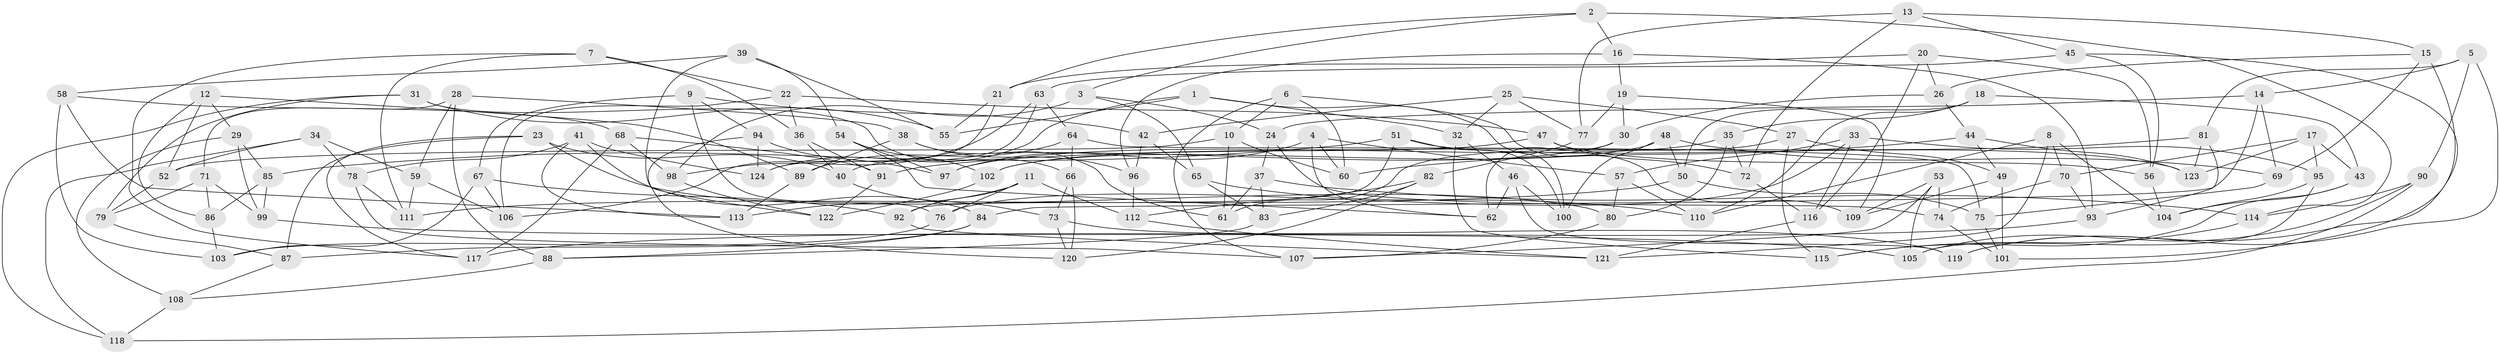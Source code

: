 // Generated by graph-tools (version 1.1) at 2025/03/03/09/25 03:03:10]
// undirected, 124 vertices, 248 edges
graph export_dot {
graph [start="1"]
  node [color=gray90,style=filled];
  1;
  2;
  3;
  4;
  5;
  6;
  7;
  8;
  9;
  10;
  11;
  12;
  13;
  14;
  15;
  16;
  17;
  18;
  19;
  20;
  21;
  22;
  23;
  24;
  25;
  26;
  27;
  28;
  29;
  30;
  31;
  32;
  33;
  34;
  35;
  36;
  37;
  38;
  39;
  40;
  41;
  42;
  43;
  44;
  45;
  46;
  47;
  48;
  49;
  50;
  51;
  52;
  53;
  54;
  55;
  56;
  57;
  58;
  59;
  60;
  61;
  62;
  63;
  64;
  65;
  66;
  67;
  68;
  69;
  70;
  71;
  72;
  73;
  74;
  75;
  76;
  77;
  78;
  79;
  80;
  81;
  82;
  83;
  84;
  85;
  86;
  87;
  88;
  89;
  90;
  91;
  92;
  93;
  94;
  95;
  96;
  97;
  98;
  99;
  100;
  101;
  102;
  103;
  104;
  105;
  106;
  107;
  108;
  109;
  110;
  111;
  112;
  113;
  114;
  115;
  116;
  117;
  118;
  119;
  120;
  121;
  122;
  123;
  124;
  1 -- 55;
  1 -- 100;
  1 -- 32;
  1 -- 124;
  2 -- 21;
  2 -- 16;
  2 -- 114;
  2 -- 3;
  3 -- 98;
  3 -- 65;
  3 -- 24;
  4 -- 60;
  4 -- 57;
  4 -- 97;
  4 -- 62;
  5 -- 119;
  5 -- 81;
  5 -- 14;
  5 -- 90;
  6 -- 107;
  6 -- 109;
  6 -- 60;
  6 -- 10;
  7 -- 111;
  7 -- 36;
  7 -- 22;
  7 -- 117;
  8 -- 110;
  8 -- 104;
  8 -- 70;
  8 -- 121;
  9 -- 42;
  9 -- 67;
  9 -- 76;
  9 -- 94;
  10 -- 61;
  10 -- 60;
  10 -- 52;
  11 -- 112;
  11 -- 76;
  11 -- 113;
  11 -- 92;
  12 -- 86;
  12 -- 89;
  12 -- 52;
  12 -- 29;
  13 -- 15;
  13 -- 72;
  13 -- 77;
  13 -- 45;
  14 -- 69;
  14 -- 24;
  14 -- 84;
  15 -- 119;
  15 -- 26;
  15 -- 69;
  16 -- 19;
  16 -- 96;
  16 -- 93;
  17 -- 43;
  17 -- 70;
  17 -- 123;
  17 -- 95;
  18 -- 110;
  18 -- 35;
  18 -- 43;
  18 -- 50;
  19 -- 30;
  19 -- 109;
  19 -- 77;
  20 -- 26;
  20 -- 21;
  20 -- 56;
  20 -- 116;
  21 -- 55;
  21 -- 106;
  22 -- 47;
  22 -- 106;
  22 -- 36;
  23 -- 80;
  23 -- 87;
  23 -- 40;
  23 -- 117;
  24 -- 37;
  24 -- 74;
  25 -- 77;
  25 -- 27;
  25 -- 42;
  25 -- 32;
  26 -- 44;
  26 -- 30;
  27 -- 49;
  27 -- 115;
  27 -- 61;
  28 -- 38;
  28 -- 71;
  28 -- 59;
  28 -- 88;
  29 -- 99;
  29 -- 85;
  29 -- 108;
  30 -- 40;
  30 -- 62;
  31 -- 79;
  31 -- 118;
  31 -- 55;
  31 -- 66;
  32 -- 46;
  32 -- 115;
  33 -- 76;
  33 -- 116;
  33 -- 95;
  33 -- 57;
  34 -- 78;
  34 -- 118;
  34 -- 52;
  34 -- 59;
  35 -- 80;
  35 -- 72;
  35 -- 97;
  36 -- 91;
  36 -- 40;
  37 -- 61;
  37 -- 83;
  37 -- 114;
  38 -- 89;
  38 -- 61;
  38 -- 96;
  39 -- 55;
  39 -- 54;
  39 -- 58;
  39 -- 122;
  40 -- 73;
  41 -- 84;
  41 -- 113;
  41 -- 78;
  41 -- 124;
  42 -- 96;
  42 -- 65;
  43 -- 104;
  43 -- 115;
  44 -- 49;
  44 -- 60;
  44 -- 123;
  45 -- 56;
  45 -- 101;
  45 -- 63;
  46 -- 119;
  46 -- 62;
  46 -- 100;
  47 -- 56;
  47 -- 72;
  47 -- 102;
  48 -- 102;
  48 -- 100;
  48 -- 69;
  48 -- 50;
  49 -- 109;
  49 -- 101;
  50 -- 111;
  50 -- 75;
  51 -- 85;
  51 -- 92;
  51 -- 100;
  51 -- 123;
  52 -- 79;
  53 -- 74;
  53 -- 107;
  53 -- 109;
  53 -- 105;
  54 -- 97;
  54 -- 62;
  54 -- 102;
  56 -- 104;
  57 -- 80;
  57 -- 110;
  58 -- 113;
  58 -- 103;
  58 -- 68;
  59 -- 111;
  59 -- 106;
  63 -- 64;
  63 -- 124;
  63 -- 98;
  64 -- 66;
  64 -- 75;
  64 -- 89;
  65 -- 110;
  65 -- 83;
  66 -- 120;
  66 -- 73;
  67 -- 103;
  67 -- 106;
  67 -- 92;
  68 -- 98;
  68 -- 117;
  68 -- 91;
  69 -- 75;
  70 -- 74;
  70 -- 93;
  71 -- 79;
  71 -- 99;
  71 -- 86;
  72 -- 116;
  73 -- 119;
  73 -- 120;
  74 -- 101;
  75 -- 101;
  76 -- 103;
  77 -- 82;
  78 -- 107;
  78 -- 111;
  79 -- 87;
  80 -- 107;
  81 -- 123;
  81 -- 93;
  81 -- 91;
  82 -- 112;
  82 -- 120;
  82 -- 83;
  83 -- 88;
  84 -- 88;
  84 -- 87;
  85 -- 99;
  85 -- 86;
  86 -- 103;
  87 -- 108;
  88 -- 108;
  89 -- 113;
  90 -- 105;
  90 -- 118;
  90 -- 114;
  91 -- 122;
  92 -- 121;
  93 -- 117;
  94 -- 124;
  94 -- 97;
  94 -- 120;
  95 -- 105;
  95 -- 104;
  96 -- 112;
  98 -- 122;
  99 -- 105;
  102 -- 122;
  108 -- 118;
  112 -- 121;
  114 -- 115;
  116 -- 121;
}
